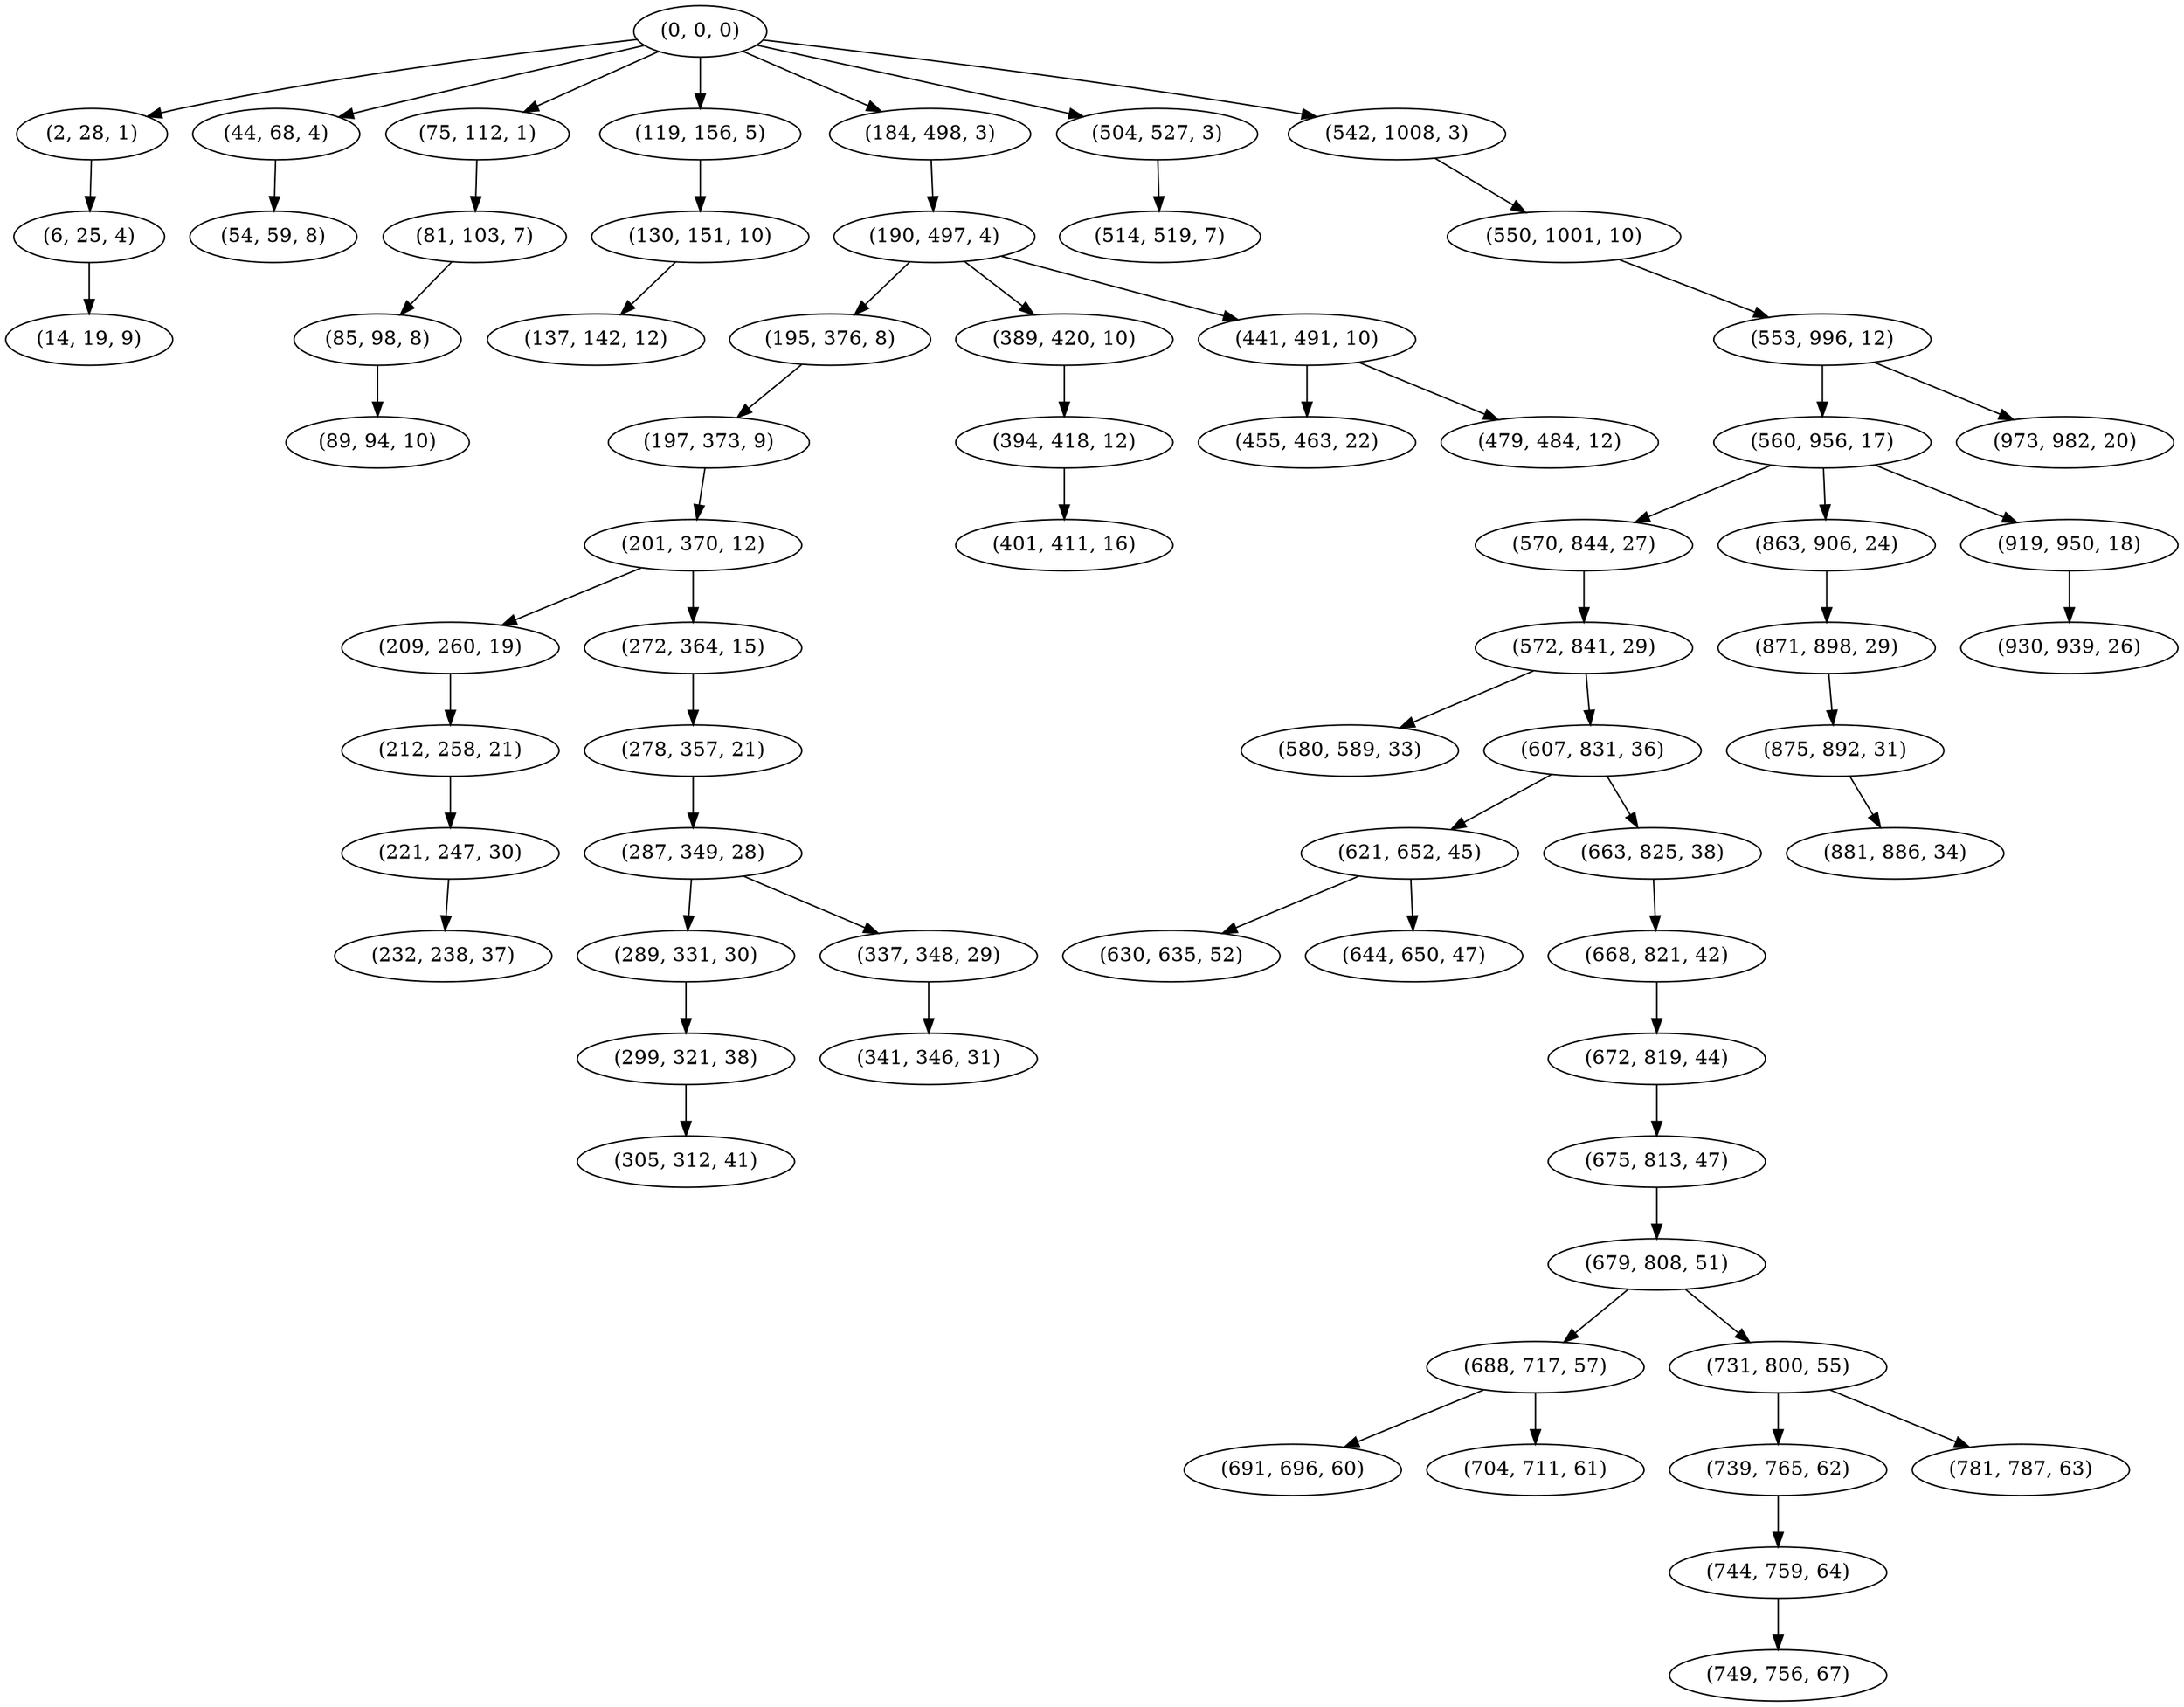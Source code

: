 digraph tree {
    "(0, 0, 0)";
    "(2, 28, 1)";
    "(6, 25, 4)";
    "(14, 19, 9)";
    "(44, 68, 4)";
    "(54, 59, 8)";
    "(75, 112, 1)";
    "(81, 103, 7)";
    "(85, 98, 8)";
    "(89, 94, 10)";
    "(119, 156, 5)";
    "(130, 151, 10)";
    "(137, 142, 12)";
    "(184, 498, 3)";
    "(190, 497, 4)";
    "(195, 376, 8)";
    "(197, 373, 9)";
    "(201, 370, 12)";
    "(209, 260, 19)";
    "(212, 258, 21)";
    "(221, 247, 30)";
    "(232, 238, 37)";
    "(272, 364, 15)";
    "(278, 357, 21)";
    "(287, 349, 28)";
    "(289, 331, 30)";
    "(299, 321, 38)";
    "(305, 312, 41)";
    "(337, 348, 29)";
    "(341, 346, 31)";
    "(389, 420, 10)";
    "(394, 418, 12)";
    "(401, 411, 16)";
    "(441, 491, 10)";
    "(455, 463, 22)";
    "(479, 484, 12)";
    "(504, 527, 3)";
    "(514, 519, 7)";
    "(542, 1008, 3)";
    "(550, 1001, 10)";
    "(553, 996, 12)";
    "(560, 956, 17)";
    "(570, 844, 27)";
    "(572, 841, 29)";
    "(580, 589, 33)";
    "(607, 831, 36)";
    "(621, 652, 45)";
    "(630, 635, 52)";
    "(644, 650, 47)";
    "(663, 825, 38)";
    "(668, 821, 42)";
    "(672, 819, 44)";
    "(675, 813, 47)";
    "(679, 808, 51)";
    "(688, 717, 57)";
    "(691, 696, 60)";
    "(704, 711, 61)";
    "(731, 800, 55)";
    "(739, 765, 62)";
    "(744, 759, 64)";
    "(749, 756, 67)";
    "(781, 787, 63)";
    "(863, 906, 24)";
    "(871, 898, 29)";
    "(875, 892, 31)";
    "(881, 886, 34)";
    "(919, 950, 18)";
    "(930, 939, 26)";
    "(973, 982, 20)";
    "(0, 0, 0)" -> "(2, 28, 1)";
    "(0, 0, 0)" -> "(44, 68, 4)";
    "(0, 0, 0)" -> "(75, 112, 1)";
    "(0, 0, 0)" -> "(119, 156, 5)";
    "(0, 0, 0)" -> "(184, 498, 3)";
    "(0, 0, 0)" -> "(504, 527, 3)";
    "(0, 0, 0)" -> "(542, 1008, 3)";
    "(2, 28, 1)" -> "(6, 25, 4)";
    "(6, 25, 4)" -> "(14, 19, 9)";
    "(44, 68, 4)" -> "(54, 59, 8)";
    "(75, 112, 1)" -> "(81, 103, 7)";
    "(81, 103, 7)" -> "(85, 98, 8)";
    "(85, 98, 8)" -> "(89, 94, 10)";
    "(119, 156, 5)" -> "(130, 151, 10)";
    "(130, 151, 10)" -> "(137, 142, 12)";
    "(184, 498, 3)" -> "(190, 497, 4)";
    "(190, 497, 4)" -> "(195, 376, 8)";
    "(190, 497, 4)" -> "(389, 420, 10)";
    "(190, 497, 4)" -> "(441, 491, 10)";
    "(195, 376, 8)" -> "(197, 373, 9)";
    "(197, 373, 9)" -> "(201, 370, 12)";
    "(201, 370, 12)" -> "(209, 260, 19)";
    "(201, 370, 12)" -> "(272, 364, 15)";
    "(209, 260, 19)" -> "(212, 258, 21)";
    "(212, 258, 21)" -> "(221, 247, 30)";
    "(221, 247, 30)" -> "(232, 238, 37)";
    "(272, 364, 15)" -> "(278, 357, 21)";
    "(278, 357, 21)" -> "(287, 349, 28)";
    "(287, 349, 28)" -> "(289, 331, 30)";
    "(287, 349, 28)" -> "(337, 348, 29)";
    "(289, 331, 30)" -> "(299, 321, 38)";
    "(299, 321, 38)" -> "(305, 312, 41)";
    "(337, 348, 29)" -> "(341, 346, 31)";
    "(389, 420, 10)" -> "(394, 418, 12)";
    "(394, 418, 12)" -> "(401, 411, 16)";
    "(441, 491, 10)" -> "(455, 463, 22)";
    "(441, 491, 10)" -> "(479, 484, 12)";
    "(504, 527, 3)" -> "(514, 519, 7)";
    "(542, 1008, 3)" -> "(550, 1001, 10)";
    "(550, 1001, 10)" -> "(553, 996, 12)";
    "(553, 996, 12)" -> "(560, 956, 17)";
    "(553, 996, 12)" -> "(973, 982, 20)";
    "(560, 956, 17)" -> "(570, 844, 27)";
    "(560, 956, 17)" -> "(863, 906, 24)";
    "(560, 956, 17)" -> "(919, 950, 18)";
    "(570, 844, 27)" -> "(572, 841, 29)";
    "(572, 841, 29)" -> "(580, 589, 33)";
    "(572, 841, 29)" -> "(607, 831, 36)";
    "(607, 831, 36)" -> "(621, 652, 45)";
    "(607, 831, 36)" -> "(663, 825, 38)";
    "(621, 652, 45)" -> "(630, 635, 52)";
    "(621, 652, 45)" -> "(644, 650, 47)";
    "(663, 825, 38)" -> "(668, 821, 42)";
    "(668, 821, 42)" -> "(672, 819, 44)";
    "(672, 819, 44)" -> "(675, 813, 47)";
    "(675, 813, 47)" -> "(679, 808, 51)";
    "(679, 808, 51)" -> "(688, 717, 57)";
    "(679, 808, 51)" -> "(731, 800, 55)";
    "(688, 717, 57)" -> "(691, 696, 60)";
    "(688, 717, 57)" -> "(704, 711, 61)";
    "(731, 800, 55)" -> "(739, 765, 62)";
    "(731, 800, 55)" -> "(781, 787, 63)";
    "(739, 765, 62)" -> "(744, 759, 64)";
    "(744, 759, 64)" -> "(749, 756, 67)";
    "(863, 906, 24)" -> "(871, 898, 29)";
    "(871, 898, 29)" -> "(875, 892, 31)";
    "(875, 892, 31)" -> "(881, 886, 34)";
    "(919, 950, 18)" -> "(930, 939, 26)";
}
